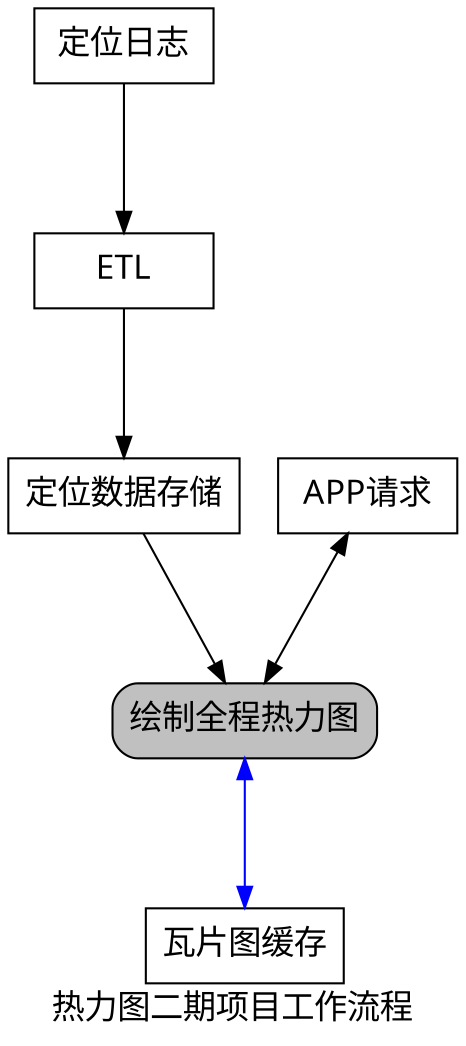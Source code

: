digraph G
{
    label="热力图二期项目工作流程"
    graph [shape=box,fontname = "Microsoft YaHei",fontsize=16 ranksep=1 splines=true overlap=false size="16, 16",compound=true]
    edge [shape=box,fontname = "Microsoft YaHei",fontsize=16]
    node [shape=box,fontname = "Microsoft YaHei",fontsize=16,width="1.2" ]
    log[label="定位日志"];
    app_request[label="APP请求"]; 
    wpcache[label="瓦片图缓存"];
    ETL;
    mysql[label="定位数据存储"];
    render[label="绘制全程热力图", style="rounded,filled", fillcolor=gray];

    log -> ETL;
    ETL -> mysql;
    mysql -> render;
    render -> wpcache[dir=both; color="blue"];
    app_request -> render[dir=both];
}
